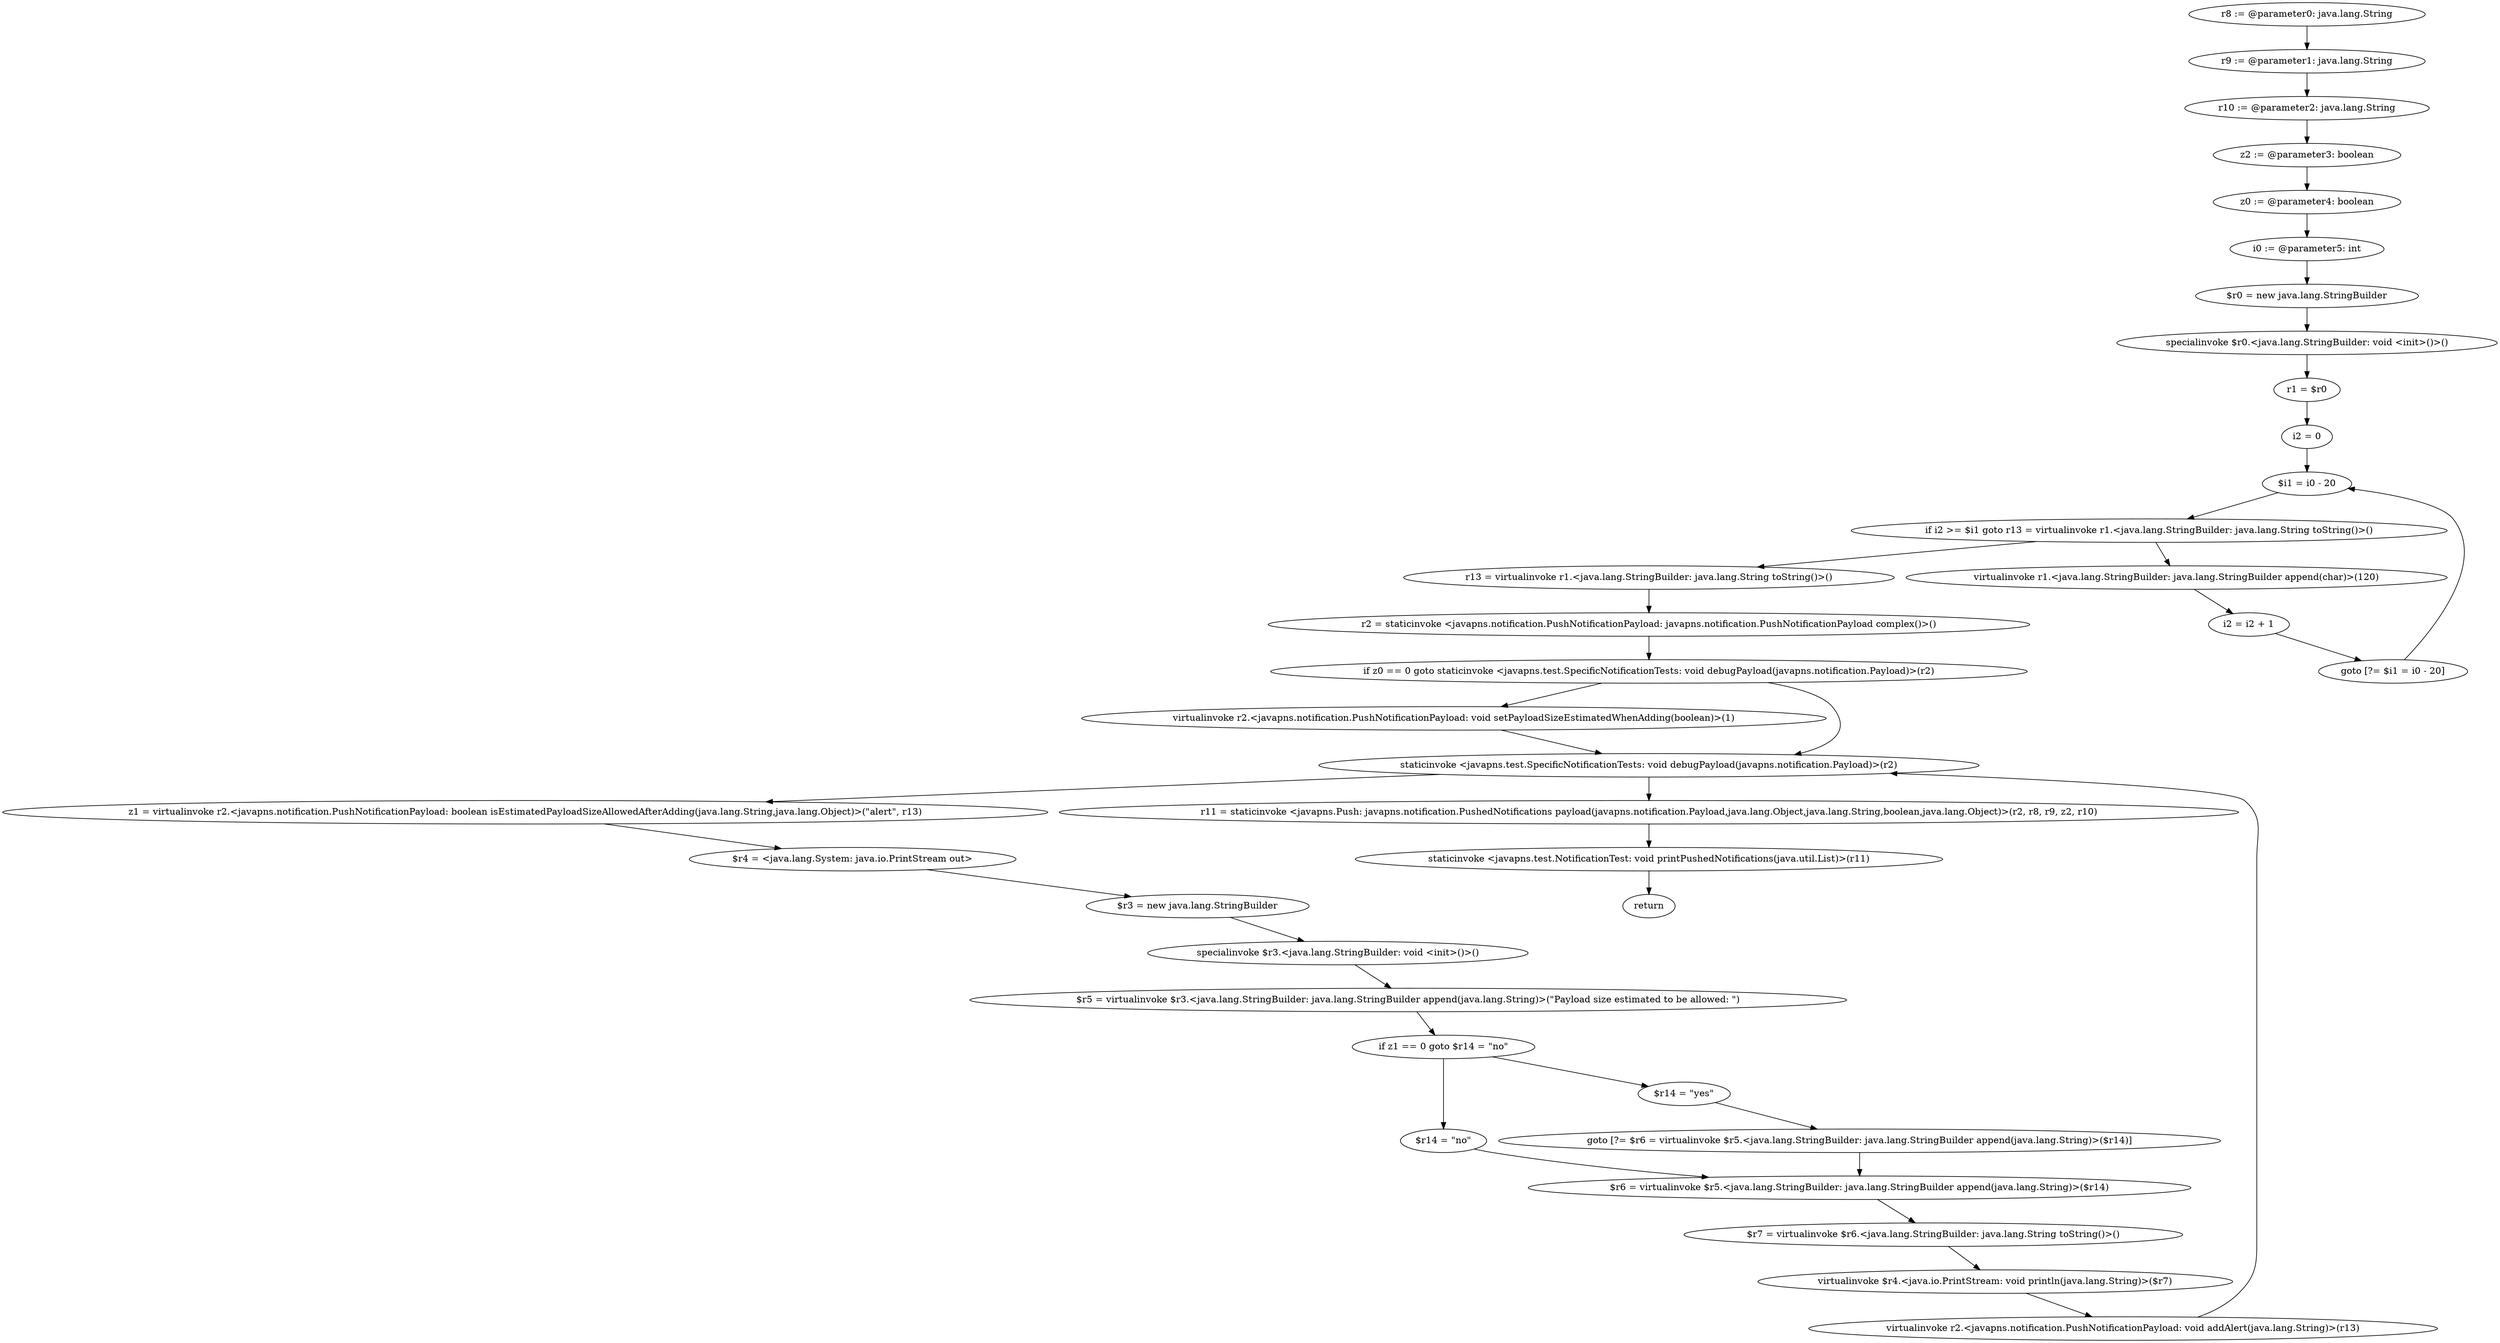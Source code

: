 digraph "unitGraph" {
    "r8 := @parameter0: java.lang.String"
    "r9 := @parameter1: java.lang.String"
    "r10 := @parameter2: java.lang.String"
    "z2 := @parameter3: boolean"
    "z0 := @parameter4: boolean"
    "i0 := @parameter5: int"
    "$r0 = new java.lang.StringBuilder"
    "specialinvoke $r0.<java.lang.StringBuilder: void <init>()>()"
    "r1 = $r0"
    "i2 = 0"
    "$i1 = i0 - 20"
    "if i2 >= $i1 goto r13 = virtualinvoke r1.<java.lang.StringBuilder: java.lang.String toString()>()"
    "virtualinvoke r1.<java.lang.StringBuilder: java.lang.StringBuilder append(char)>(120)"
    "i2 = i2 + 1"
    "goto [?= $i1 = i0 - 20]"
    "r13 = virtualinvoke r1.<java.lang.StringBuilder: java.lang.String toString()>()"
    "r2 = staticinvoke <javapns.notification.PushNotificationPayload: javapns.notification.PushNotificationPayload complex()>()"
    "if z0 == 0 goto staticinvoke <javapns.test.SpecificNotificationTests: void debugPayload(javapns.notification.Payload)>(r2)"
    "virtualinvoke r2.<javapns.notification.PushNotificationPayload: void setPayloadSizeEstimatedWhenAdding(boolean)>(1)"
    "staticinvoke <javapns.test.SpecificNotificationTests: void debugPayload(javapns.notification.Payload)>(r2)"
    "z1 = virtualinvoke r2.<javapns.notification.PushNotificationPayload: boolean isEstimatedPayloadSizeAllowedAfterAdding(java.lang.String,java.lang.Object)>(\"alert\", r13)"
    "$r4 = <java.lang.System: java.io.PrintStream out>"
    "$r3 = new java.lang.StringBuilder"
    "specialinvoke $r3.<java.lang.StringBuilder: void <init>()>()"
    "$r5 = virtualinvoke $r3.<java.lang.StringBuilder: java.lang.StringBuilder append(java.lang.String)>(\"Payload size estimated to be allowed: \")"
    "if z1 == 0 goto $r14 = \"no\""
    "$r14 = \"yes\""
    "goto [?= $r6 = virtualinvoke $r5.<java.lang.StringBuilder: java.lang.StringBuilder append(java.lang.String)>($r14)]"
    "$r14 = \"no\""
    "$r6 = virtualinvoke $r5.<java.lang.StringBuilder: java.lang.StringBuilder append(java.lang.String)>($r14)"
    "$r7 = virtualinvoke $r6.<java.lang.StringBuilder: java.lang.String toString()>()"
    "virtualinvoke $r4.<java.io.PrintStream: void println(java.lang.String)>($r7)"
    "virtualinvoke r2.<javapns.notification.PushNotificationPayload: void addAlert(java.lang.String)>(r13)"
    "r11 = staticinvoke <javapns.Push: javapns.notification.PushedNotifications payload(javapns.notification.Payload,java.lang.Object,java.lang.String,boolean,java.lang.Object)>(r2, r8, r9, z2, r10)"
    "staticinvoke <javapns.test.NotificationTest: void printPushedNotifications(java.util.List)>(r11)"
    "return"
    "r8 := @parameter0: java.lang.String"->"r9 := @parameter1: java.lang.String";
    "r9 := @parameter1: java.lang.String"->"r10 := @parameter2: java.lang.String";
    "r10 := @parameter2: java.lang.String"->"z2 := @parameter3: boolean";
    "z2 := @parameter3: boolean"->"z0 := @parameter4: boolean";
    "z0 := @parameter4: boolean"->"i0 := @parameter5: int";
    "i0 := @parameter5: int"->"$r0 = new java.lang.StringBuilder";
    "$r0 = new java.lang.StringBuilder"->"specialinvoke $r0.<java.lang.StringBuilder: void <init>()>()";
    "specialinvoke $r0.<java.lang.StringBuilder: void <init>()>()"->"r1 = $r0";
    "r1 = $r0"->"i2 = 0";
    "i2 = 0"->"$i1 = i0 - 20";
    "$i1 = i0 - 20"->"if i2 >= $i1 goto r13 = virtualinvoke r1.<java.lang.StringBuilder: java.lang.String toString()>()";
    "if i2 >= $i1 goto r13 = virtualinvoke r1.<java.lang.StringBuilder: java.lang.String toString()>()"->"virtualinvoke r1.<java.lang.StringBuilder: java.lang.StringBuilder append(char)>(120)";
    "if i2 >= $i1 goto r13 = virtualinvoke r1.<java.lang.StringBuilder: java.lang.String toString()>()"->"r13 = virtualinvoke r1.<java.lang.StringBuilder: java.lang.String toString()>()";
    "virtualinvoke r1.<java.lang.StringBuilder: java.lang.StringBuilder append(char)>(120)"->"i2 = i2 + 1";
    "i2 = i2 + 1"->"goto [?= $i1 = i0 - 20]";
    "goto [?= $i1 = i0 - 20]"->"$i1 = i0 - 20";
    "r13 = virtualinvoke r1.<java.lang.StringBuilder: java.lang.String toString()>()"->"r2 = staticinvoke <javapns.notification.PushNotificationPayload: javapns.notification.PushNotificationPayload complex()>()";
    "r2 = staticinvoke <javapns.notification.PushNotificationPayload: javapns.notification.PushNotificationPayload complex()>()"->"if z0 == 0 goto staticinvoke <javapns.test.SpecificNotificationTests: void debugPayload(javapns.notification.Payload)>(r2)";
    "if z0 == 0 goto staticinvoke <javapns.test.SpecificNotificationTests: void debugPayload(javapns.notification.Payload)>(r2)"->"virtualinvoke r2.<javapns.notification.PushNotificationPayload: void setPayloadSizeEstimatedWhenAdding(boolean)>(1)";
    "if z0 == 0 goto staticinvoke <javapns.test.SpecificNotificationTests: void debugPayload(javapns.notification.Payload)>(r2)"->"staticinvoke <javapns.test.SpecificNotificationTests: void debugPayload(javapns.notification.Payload)>(r2)";
    "virtualinvoke r2.<javapns.notification.PushNotificationPayload: void setPayloadSizeEstimatedWhenAdding(boolean)>(1)"->"staticinvoke <javapns.test.SpecificNotificationTests: void debugPayload(javapns.notification.Payload)>(r2)";
    "staticinvoke <javapns.test.SpecificNotificationTests: void debugPayload(javapns.notification.Payload)>(r2)"->"z1 = virtualinvoke r2.<javapns.notification.PushNotificationPayload: boolean isEstimatedPayloadSizeAllowedAfterAdding(java.lang.String,java.lang.Object)>(\"alert\", r13)";
    "z1 = virtualinvoke r2.<javapns.notification.PushNotificationPayload: boolean isEstimatedPayloadSizeAllowedAfterAdding(java.lang.String,java.lang.Object)>(\"alert\", r13)"->"$r4 = <java.lang.System: java.io.PrintStream out>";
    "$r4 = <java.lang.System: java.io.PrintStream out>"->"$r3 = new java.lang.StringBuilder";
    "$r3 = new java.lang.StringBuilder"->"specialinvoke $r3.<java.lang.StringBuilder: void <init>()>()";
    "specialinvoke $r3.<java.lang.StringBuilder: void <init>()>()"->"$r5 = virtualinvoke $r3.<java.lang.StringBuilder: java.lang.StringBuilder append(java.lang.String)>(\"Payload size estimated to be allowed: \")";
    "$r5 = virtualinvoke $r3.<java.lang.StringBuilder: java.lang.StringBuilder append(java.lang.String)>(\"Payload size estimated to be allowed: \")"->"if z1 == 0 goto $r14 = \"no\"";
    "if z1 == 0 goto $r14 = \"no\""->"$r14 = \"yes\"";
    "if z1 == 0 goto $r14 = \"no\""->"$r14 = \"no\"";
    "$r14 = \"yes\""->"goto [?= $r6 = virtualinvoke $r5.<java.lang.StringBuilder: java.lang.StringBuilder append(java.lang.String)>($r14)]";
    "goto [?= $r6 = virtualinvoke $r5.<java.lang.StringBuilder: java.lang.StringBuilder append(java.lang.String)>($r14)]"->"$r6 = virtualinvoke $r5.<java.lang.StringBuilder: java.lang.StringBuilder append(java.lang.String)>($r14)";
    "$r14 = \"no\""->"$r6 = virtualinvoke $r5.<java.lang.StringBuilder: java.lang.StringBuilder append(java.lang.String)>($r14)";
    "$r6 = virtualinvoke $r5.<java.lang.StringBuilder: java.lang.StringBuilder append(java.lang.String)>($r14)"->"$r7 = virtualinvoke $r6.<java.lang.StringBuilder: java.lang.String toString()>()";
    "$r7 = virtualinvoke $r6.<java.lang.StringBuilder: java.lang.String toString()>()"->"virtualinvoke $r4.<java.io.PrintStream: void println(java.lang.String)>($r7)";
    "virtualinvoke $r4.<java.io.PrintStream: void println(java.lang.String)>($r7)"->"virtualinvoke r2.<javapns.notification.PushNotificationPayload: void addAlert(java.lang.String)>(r13)";
    "virtualinvoke r2.<javapns.notification.PushNotificationPayload: void addAlert(java.lang.String)>(r13)"->"staticinvoke <javapns.test.SpecificNotificationTests: void debugPayload(javapns.notification.Payload)>(r2)";
    "staticinvoke <javapns.test.SpecificNotificationTests: void debugPayload(javapns.notification.Payload)>(r2)"->"r11 = staticinvoke <javapns.Push: javapns.notification.PushedNotifications payload(javapns.notification.Payload,java.lang.Object,java.lang.String,boolean,java.lang.Object)>(r2, r8, r9, z2, r10)";
    "r11 = staticinvoke <javapns.Push: javapns.notification.PushedNotifications payload(javapns.notification.Payload,java.lang.Object,java.lang.String,boolean,java.lang.Object)>(r2, r8, r9, z2, r10)"->"staticinvoke <javapns.test.NotificationTest: void printPushedNotifications(java.util.List)>(r11)";
    "staticinvoke <javapns.test.NotificationTest: void printPushedNotifications(java.util.List)>(r11)"->"return";
}
